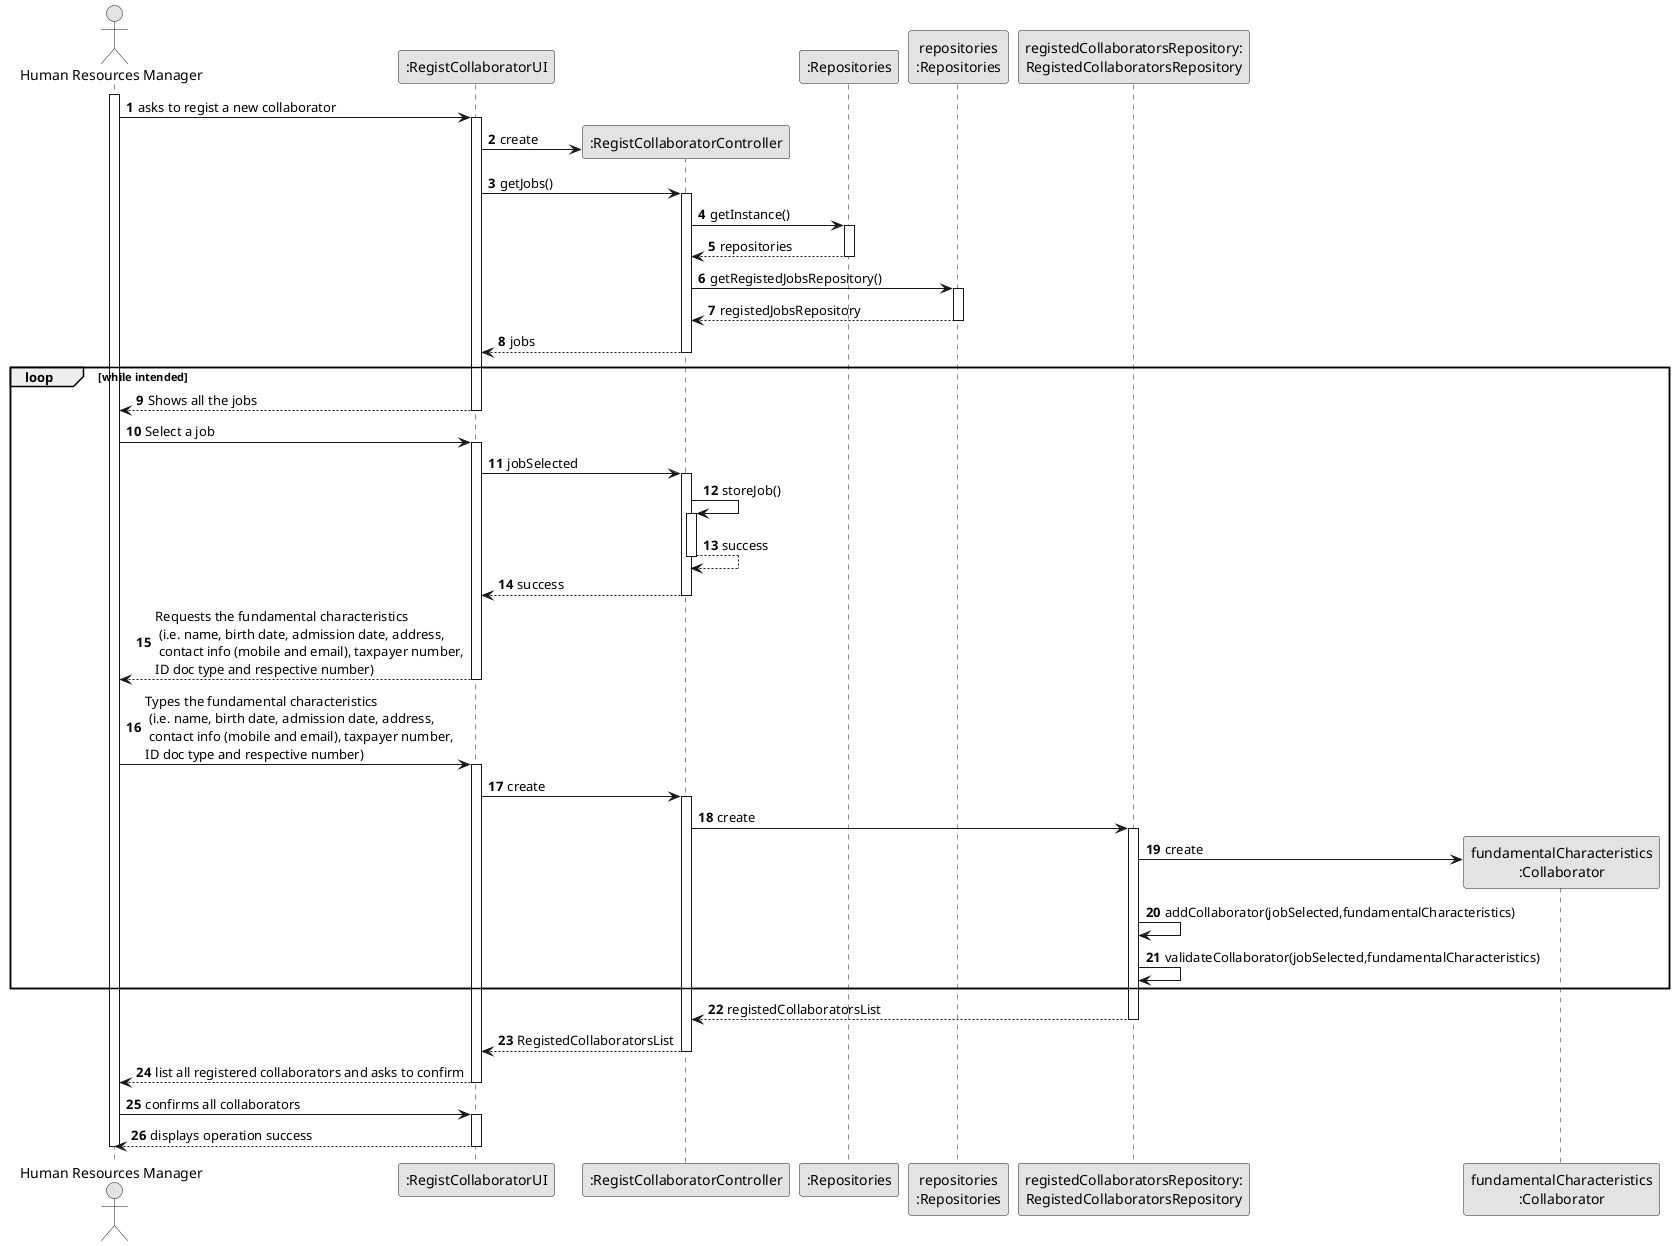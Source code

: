 @startuml
skinparam monochrome true
skinparam packageStyle rectangle
skinparam shadowing false

autonumber

'hide footbox
actor "Human Resources Manager" as ADM
participant ":RegistCollaboratorUI" as UI
participant ":RegistCollaboratorController" as CTRL
participant ":Repositories" as RepositorySingleton
participant "repositories\n:Repositories" as PLAT
participant "registedCollaboratorsRepository:\nRegistedCollaboratorsRepository" as RegistedCollaboratorsRepository
participant "fundamentalCharacteristics\n:Collaborator" as Data

activate ADM

        ADM -> UI : asks to regist a new collaborator

        activate UI

'            UI --> ADM : requests data (reference, description,  informal \n description, technical description, duration, cost)
            'create CTRL
            UI -> CTRL** : create

            UI -> CTRL : getJobs()
            activate CTRL

                CTRL -> RepositorySingleton : getInstance()
                activate RepositorySingleton

                    RepositorySingleton --> CTRL: repositories
                deactivate RepositorySingleton

                CTRL -> PLAT : getRegistedJobsRepository()
                activate PLAT

                    PLAT --> CTRL: registedJobsRepository
                deactivate PLAT

                CTRL --> UI : jobs
            deactivate CTRL
        loop while intended
            UI --> ADM : Shows all the jobs
        deactivate UI

    ADM -> UI : Select a job
    activate UI

            UI -> CTRL : jobSelected
                activate CTRL
                CTRL -> CTRL : storeJob()

                activate CTRL
                    CTRL --> CTRL : success
                deactivate CTRL

                CTRL --> UI : success
            deactivate CTRL

            UI --> ADM : Requests the fundamental characteristics\n (i.e. name, birth date, admission date, address,\n contact info (mobile and email), taxpayer number,\nID doc type and respective number)
        deactivate UI

    ADM -> UI : Types the fundamental characteristics\n (i.e. name, birth date, admission date, address,\n contact info (mobile and email), taxpayer number,\nID doc type and respective number)
    activate UI
        UI -> CTRL: create

        activate CTRL
            CTRL -> RegistedCollaboratorsRepository : create

            activate RegistedCollaboratorsRepository
                RegistedCollaboratorsRepository -> Data**: create
                RegistedCollaboratorsRepository -> RegistedCollaboratorsRepository: addCollaborator(jobSelected,fundamentalCharacteristics)
                RegistedCollaboratorsRepository -> RegistedCollaboratorsRepository: validateCollaborator(jobSelected,fundamentalCharacteristics)
        end
                RegistedCollaboratorsRepository --> CTRL : registedCollaboratorsList
            deactivate RegistedCollaboratorsRepository

            CTRL --> UI : RegistedCollaboratorsList

        deactivate CTRL

        UI --> ADM : list all registered collaborators and asks to confirm

    deactivate UI

    ADM -> UI : confirms all collaborators

    activate UI
    UI --> ADM : displays operation success
    deactivate UI

deactivate ADM

@enduml